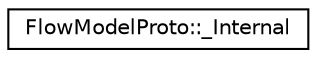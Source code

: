 digraph "Graphical Class Hierarchy"
{
 // LATEX_PDF_SIZE
  edge [fontname="Helvetica",fontsize="10",labelfontname="Helvetica",labelfontsize="10"];
  node [fontname="Helvetica",fontsize="10",shape=record];
  rankdir="LR";
  Node0 [label="FlowModelProto::_Internal",height=0.2,width=0.4,color="black", fillcolor="white", style="filled",URL="$classoperations__research_1_1_flow_model_proto_1_1___internal.html",tooltip=" "];
}
